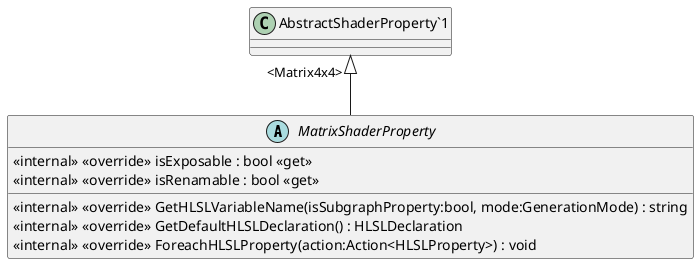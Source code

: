 @startuml
abstract class MatrixShaderProperty {
    <<internal>> <<override>> isExposable : bool <<get>>
    <<internal>> <<override>> isRenamable : bool <<get>>
    <<internal>> <<override>> GetHLSLVariableName(isSubgraphProperty:bool, mode:GenerationMode) : string
    <<internal>> <<override>> GetDefaultHLSLDeclaration() : HLSLDeclaration
    <<internal>> <<override>> ForeachHLSLProperty(action:Action<HLSLProperty>) : void
}
"AbstractShaderProperty`1" "<Matrix4x4>" <|-- MatrixShaderProperty
@enduml
